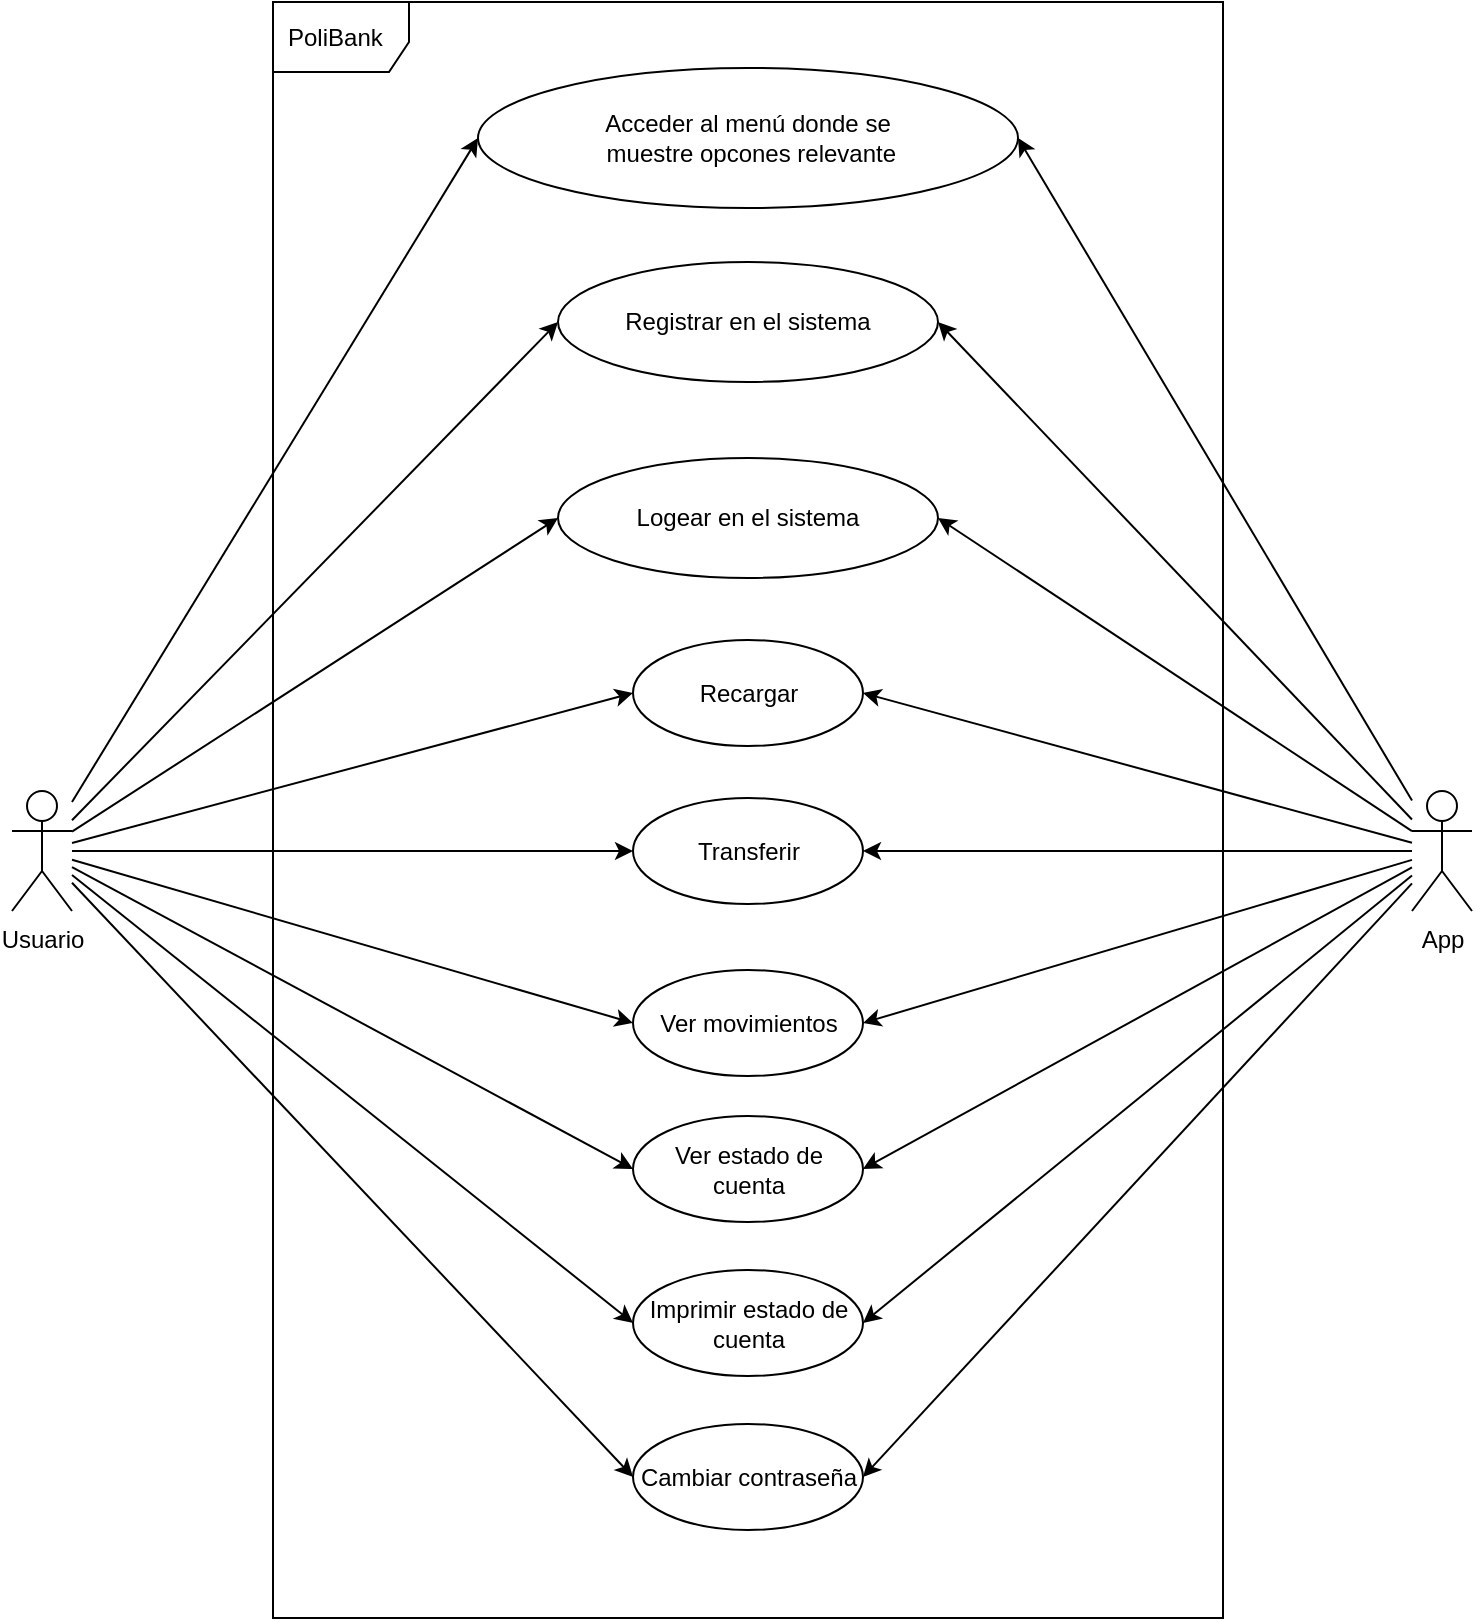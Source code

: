 <mxfile>
    <diagram id="yY2P0JZ92X0-lj8_Rt_i" name="Página-1">
        <mxGraphModel dx="1031" dy="804" grid="0" gridSize="10" guides="1" tooltips="1" connect="1" arrows="1" fold="1" page="0" pageScale="1" pageWidth="827" pageHeight="1169" math="0" shadow="0">
            <root>
                <mxCell id="0"/>
                <mxCell id="1" parent="0"/>
                <mxCell id="29" value="PoliBank" style="shape=umlFrame;whiteSpace=wrap;html=1;width=68;height=35;boundedLbl=1;verticalAlign=middle;align=left;spacingLeft=5;" parent="1" vertex="1">
                    <mxGeometry x="162.5" y="25" width="475" height="808" as="geometry"/>
                </mxCell>
                <mxCell id="17" style="edgeStyle=none;html=1;entryX=0;entryY=0.5;entryDx=0;entryDy=0;" parent="1" source="3" target="12" edge="1">
                    <mxGeometry relative="1" as="geometry"/>
                </mxCell>
                <mxCell id="27" style="edgeStyle=none;html=1;entryX=0;entryY=0.5;entryDx=0;entryDy=0;" parent="1" source="3" target="6" edge="1">
                    <mxGeometry relative="1" as="geometry"/>
                </mxCell>
                <mxCell id="28" style="edgeStyle=none;html=1;entryX=0;entryY=0.5;entryDx=0;entryDy=0;" parent="1" source="3" target="11" edge="1">
                    <mxGeometry relative="1" as="geometry"/>
                </mxCell>
                <mxCell id="33" style="edgeStyle=none;html=1;entryX=0;entryY=0.5;entryDx=0;entryDy=0;" edge="1" parent="1" source="3" target="32">
                    <mxGeometry relative="1" as="geometry"/>
                </mxCell>
                <mxCell id="40" style="edgeStyle=none;html=1;entryX=0;entryY=0.5;entryDx=0;entryDy=0;" edge="1" parent="1" source="3" target="39">
                    <mxGeometry relative="1" as="geometry"/>
                </mxCell>
                <mxCell id="46" style="edgeStyle=none;html=1;entryX=0;entryY=0.5;entryDx=0;entryDy=0;" edge="1" parent="1" source="3" target="44">
                    <mxGeometry relative="1" as="geometry"/>
                </mxCell>
                <mxCell id="52" style="edgeStyle=none;html=1;entryX=0;entryY=0.5;entryDx=0;entryDy=0;" edge="1" parent="1" source="3" target="48">
                    <mxGeometry relative="1" as="geometry"/>
                </mxCell>
                <mxCell id="54" style="edgeStyle=none;html=1;entryX=0;entryY=0.5;entryDx=0;entryDy=0;" edge="1" parent="1" source="3" target="49">
                    <mxGeometry relative="1" as="geometry"/>
                </mxCell>
                <mxCell id="56" style="edgeStyle=none;html=1;entryX=0;entryY=0.5;entryDx=0;entryDy=0;" edge="1" parent="1" source="3" target="50">
                    <mxGeometry relative="1" as="geometry"/>
                </mxCell>
                <mxCell id="3" value="Usuario" style="shape=umlActor;verticalLabelPosition=bottom;verticalAlign=top;html=1;outlineConnect=0;" parent="1" vertex="1">
                    <mxGeometry x="32" y="419.5" width="30" height="60" as="geometry"/>
                </mxCell>
                <mxCell id="20" style="edgeStyle=none;html=1;entryX=1;entryY=0.5;entryDx=0;entryDy=0;" parent="1" source="4" target="6" edge="1">
                    <mxGeometry relative="1" as="geometry"/>
                </mxCell>
                <mxCell id="21" style="edgeStyle=none;html=1;entryX=1;entryY=0.5;entryDx=0;entryDy=0;" parent="1" source="4" target="11" edge="1">
                    <mxGeometry relative="1" as="geometry"/>
                </mxCell>
                <mxCell id="22" style="edgeStyle=none;html=1;entryX=1;entryY=0.5;entryDx=0;entryDy=0;" parent="1" source="4" target="12" edge="1">
                    <mxGeometry relative="1" as="geometry"/>
                </mxCell>
                <mxCell id="34" style="edgeStyle=none;html=1;entryX=1;entryY=0.5;entryDx=0;entryDy=0;" edge="1" parent="1" source="4" target="32">
                    <mxGeometry relative="1" as="geometry"/>
                </mxCell>
                <mxCell id="43" style="edgeStyle=none;html=1;entryX=1;entryY=0.5;entryDx=0;entryDy=0;" edge="1" parent="1" source="4" target="39">
                    <mxGeometry relative="1" as="geometry"/>
                </mxCell>
                <mxCell id="47" style="edgeStyle=none;html=1;entryX=1;entryY=0.5;entryDx=0;entryDy=0;" edge="1" parent="1" source="4" target="44">
                    <mxGeometry relative="1" as="geometry"/>
                </mxCell>
                <mxCell id="53" style="edgeStyle=none;html=1;entryX=1;entryY=0.5;entryDx=0;entryDy=0;" edge="1" parent="1" source="4" target="48">
                    <mxGeometry relative="1" as="geometry"/>
                </mxCell>
                <mxCell id="55" style="edgeStyle=none;html=1;entryX=1;entryY=0.5;entryDx=0;entryDy=0;" edge="1" parent="1" source="4" target="49">
                    <mxGeometry relative="1" as="geometry"/>
                </mxCell>
                <mxCell id="57" style="edgeStyle=none;html=1;entryX=1;entryY=0.5;entryDx=0;entryDy=0;" edge="1" parent="1" source="4" target="50">
                    <mxGeometry relative="1" as="geometry"/>
                </mxCell>
                <mxCell id="4" value="App" style="shape=umlActor;verticalLabelPosition=bottom;verticalAlign=top;html=1;outlineConnect=0;" parent="1" vertex="1">
                    <mxGeometry x="732" y="419.5" width="30" height="60" as="geometry"/>
                </mxCell>
                <mxCell id="6" value="Acceder al menú donde se&lt;br&gt;&amp;nbsp;muestre opcones relevante" style="ellipse;whiteSpace=wrap;html=1;" parent="1" vertex="1">
                    <mxGeometry x="265" y="58" width="270" height="70" as="geometry"/>
                </mxCell>
                <mxCell id="11" value="Registrar en el sistema" style="ellipse;whiteSpace=wrap;html=1;" parent="1" vertex="1">
                    <mxGeometry x="305" y="155" width="190" height="60" as="geometry"/>
                </mxCell>
                <mxCell id="12" value="Recargar" style="ellipse;whiteSpace=wrap;html=1;" parent="1" vertex="1">
                    <mxGeometry x="342.5" y="344" width="115" height="53" as="geometry"/>
                </mxCell>
                <mxCell id="32" value="Logear en el sistema" style="ellipse;whiteSpace=wrap;html=1;" vertex="1" parent="1">
                    <mxGeometry x="305" y="253" width="190" height="60" as="geometry"/>
                </mxCell>
                <mxCell id="39" value="Transferir" style="ellipse;whiteSpace=wrap;html=1;" vertex="1" parent="1">
                    <mxGeometry x="342.5" y="423" width="115" height="53" as="geometry"/>
                </mxCell>
                <mxCell id="44" value="Ver movimientos" style="ellipse;whiteSpace=wrap;html=1;" vertex="1" parent="1">
                    <mxGeometry x="342.5" y="509" width="115" height="53" as="geometry"/>
                </mxCell>
                <mxCell id="48" value="Ver estado de cuenta" style="ellipse;whiteSpace=wrap;html=1;" vertex="1" parent="1">
                    <mxGeometry x="342.5" y="582" width="115" height="53" as="geometry"/>
                </mxCell>
                <mxCell id="49" value="Imprimir estado de cuenta" style="ellipse;whiteSpace=wrap;html=1;" vertex="1" parent="1">
                    <mxGeometry x="342.5" y="659" width="115" height="53" as="geometry"/>
                </mxCell>
                <mxCell id="50" value="Cambiar contraseña" style="ellipse;whiteSpace=wrap;html=1;" vertex="1" parent="1">
                    <mxGeometry x="342.5" y="736" width="115" height="53" as="geometry"/>
                </mxCell>
            </root>
        </mxGraphModel>
    </diagram>
</mxfile>